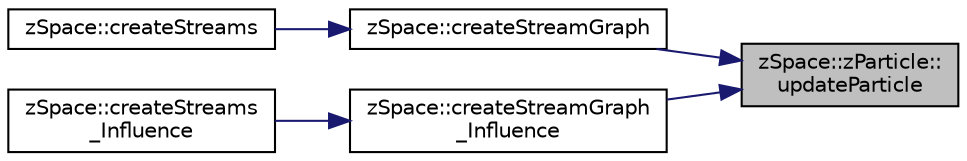digraph "zSpace::zParticle::updateParticle"
{
 // LATEX_PDF_SIZE
  edge [fontname="Helvetica",fontsize="10",labelfontname="Helvetica",labelfontsize="10"];
  node [fontname="Helvetica",fontsize="10",shape=record];
  rankdir="RL";
  Node88 [label="zSpace::zParticle::\lupdateParticle",height=0.2,width=0.4,color="black", fillcolor="grey75", style="filled", fontcolor="black",tooltip="This method updates the position and velocity of the particle."];
  Node88 -> Node89 [dir="back",color="midnightblue",fontsize="10",style="solid",fontname="Helvetica"];
  Node89 [label="zSpace::createStreamGraph",height=0.2,width=0.4,color="black", fillcolor="white", style="filled",URL="$group__z_stream_lines2_d.html#gad24d0e4376c42b67789e08cdf76085b6",tooltip="This method creates a single stream line as a graph."];
  Node89 -> Node90 [dir="back",color="midnightblue",fontsize="10",style="solid",fontname="Helvetica"];
  Node90 [label="zSpace::createStreams",height=0.2,width=0.4,color="black", fillcolor="white", style="filled",URL="$group__z_stream_lines2_d.html#ga0021c3f38461af2249546285b2a40c03",tooltip="This method creates the stream lines and stores them as a graph."];
  Node88 -> Node91 [dir="back",color="midnightblue",fontsize="10",style="solid",fontname="Helvetica"];
  Node91 [label="zSpace::createStreamGraph\l_Influence",height=0.2,width=0.4,color="black", fillcolor="white", style="filled",URL="$group__z_stream_lines2_d.html#ga0e2b7e6ec73859eb8291d10b826a64fc",tooltip="This method creates a single stream line as a graph."];
  Node91 -> Node92 [dir="back",color="midnightblue",fontsize="10",style="solid",fontname="Helvetica"];
  Node92 [label="zSpace::createStreams\l_Influence",height=0.2,width=0.4,color="black", fillcolor="white", style="filled",URL="$group__z_stream_lines2_d.html#ga6cbceb22b0a8b3764486c381db97fc22",tooltip="This method creates the stream lines and stores them as a graph."];
}
